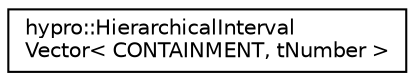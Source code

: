 digraph "Graphical Class Hierarchy"
{
  edge [fontname="Helvetica",fontsize="10",labelfontname="Helvetica",labelfontsize="10"];
  node [fontname="Helvetica",fontsize="10",shape=record];
  rankdir="LR";
  Node1 [label="hypro::HierarchicalInterval\lVector\< CONTAINMENT, tNumber \>",height=0.2,width=0.4,color="black", fillcolor="white", style="filled",URL="$classhypro_1_1HierarchicalIntervalVector.html"];
}
